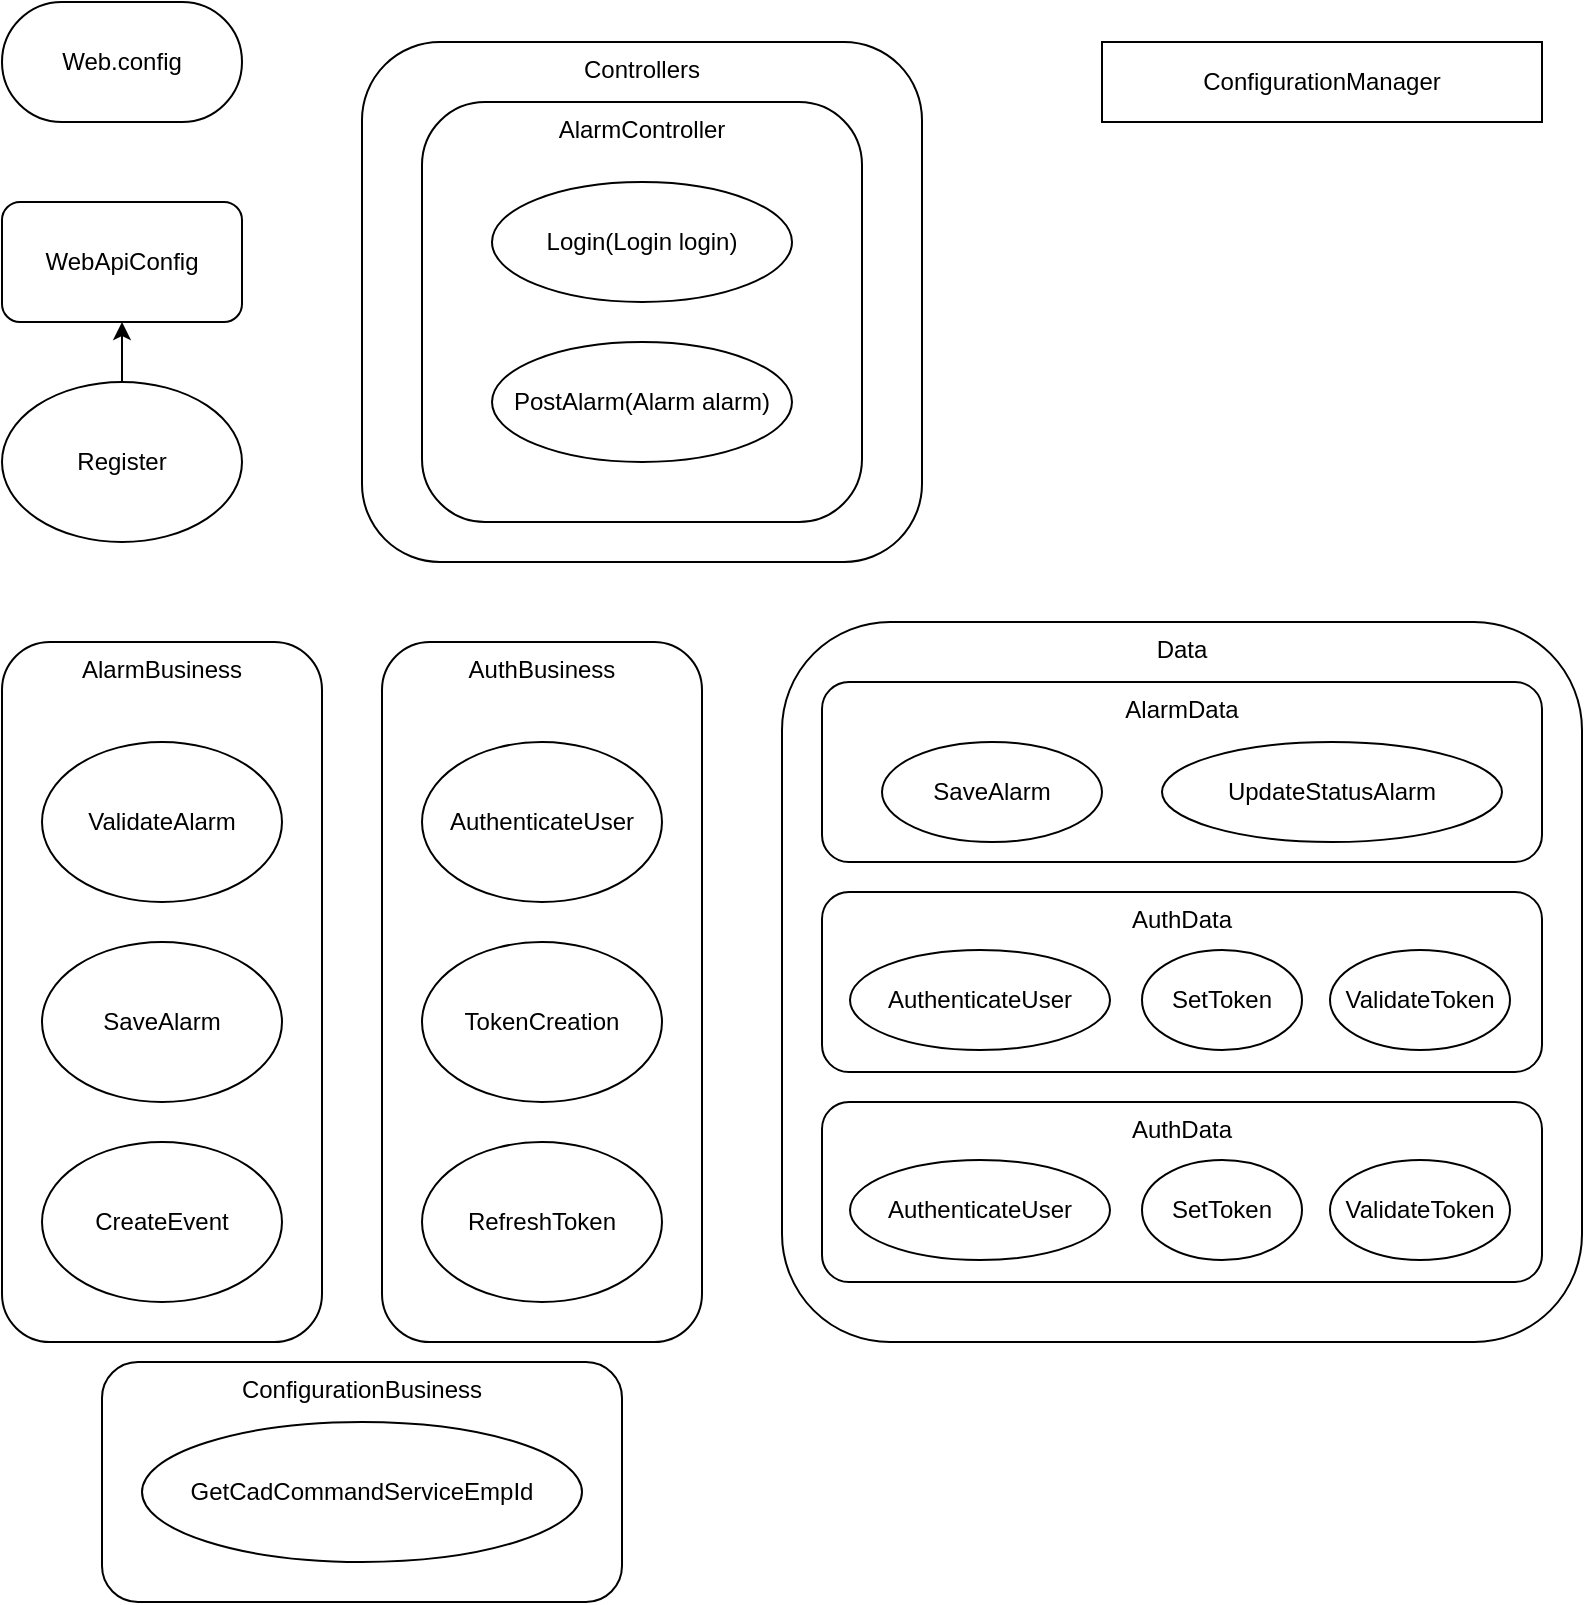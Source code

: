 <mxfile version="20.2.3" type="github"><diagram id="noMn_xTxMYdGb5nmOLw2" name="Página-1"><mxGraphModel dx="868" dy="460" grid="1" gridSize="10" guides="1" tooltips="1" connect="1" arrows="1" fold="1" page="1" pageScale="1" pageWidth="827" pageHeight="1169" math="0" shadow="0"><root><mxCell id="0"/><mxCell id="1" parent="0"/><object label="Web.config" webconfig="webconfig" id="x88G2wHDmVYNlQtJ-hRW-4"><mxCell style="rounded=1;whiteSpace=wrap;html=1;arcSize=50;" parent="1" vertex="1"><mxGeometry x="10" y="10" width="120" height="60" as="geometry"/></mxCell></object><mxCell id="THnom1odB174_TGKiIDO-1" value="WebApiConfig" style="rounded=1;whiteSpace=wrap;html=1;" vertex="1" parent="1"><mxGeometry x="10" y="110" width="120" height="60" as="geometry"/></mxCell><mxCell id="THnom1odB174_TGKiIDO-3" value="" style="edgeStyle=orthogonalEdgeStyle;rounded=0;orthogonalLoop=1;jettySize=auto;html=1;" edge="1" parent="1" source="THnom1odB174_TGKiIDO-2" target="THnom1odB174_TGKiIDO-1"><mxGeometry relative="1" as="geometry"/></mxCell><mxCell id="THnom1odB174_TGKiIDO-2" value="Register" style="ellipse;whiteSpace=wrap;html=1;" vertex="1" parent="1"><mxGeometry x="10" y="200" width="120" height="80" as="geometry"/></mxCell><mxCell id="THnom1odB174_TGKiIDO-4" value="AlarmBusiness" style="rounded=1;whiteSpace=wrap;html=1;verticalAlign=top;" vertex="1" parent="1"><mxGeometry x="10" y="330" width="160" height="350" as="geometry"/></mxCell><mxCell id="THnom1odB174_TGKiIDO-5" value="ValidateAlarm" style="ellipse;whiteSpace=wrap;html=1;" vertex="1" parent="1"><mxGeometry x="30" y="380" width="120" height="80" as="geometry"/></mxCell><mxCell id="THnom1odB174_TGKiIDO-6" value="SaveAlarm" style="ellipse;whiteSpace=wrap;html=1;" vertex="1" parent="1"><mxGeometry x="30" y="480" width="120" height="80" as="geometry"/></mxCell><mxCell id="THnom1odB174_TGKiIDO-7" value="CreateEvent" style="ellipse;whiteSpace=wrap;html=1;" vertex="1" parent="1"><mxGeometry x="30" y="580" width="120" height="80" as="geometry"/></mxCell><mxCell id="THnom1odB174_TGKiIDO-8" value="AuthBusiness" style="rounded=1;whiteSpace=wrap;html=1;verticalAlign=top;" vertex="1" parent="1"><mxGeometry x="200" y="330" width="160" height="350" as="geometry"/></mxCell><mxCell id="THnom1odB174_TGKiIDO-9" value="ConfigurationBusiness" style="rounded=1;whiteSpace=wrap;html=1;verticalAlign=top;" vertex="1" parent="1"><mxGeometry x="60" y="690" width="260" height="120" as="geometry"/></mxCell><mxCell id="THnom1odB174_TGKiIDO-11" value="TokenCreation" style="ellipse;whiteSpace=wrap;html=1;" vertex="1" parent="1"><mxGeometry x="220" y="480" width="120" height="80" as="geometry"/></mxCell><mxCell id="THnom1odB174_TGKiIDO-12" value="AuthenticateUser" style="ellipse;whiteSpace=wrap;html=1;" vertex="1" parent="1"><mxGeometry x="220" y="380" width="120" height="80" as="geometry"/></mxCell><mxCell id="THnom1odB174_TGKiIDO-13" value="RefreshToken" style="ellipse;whiteSpace=wrap;html=1;" vertex="1" parent="1"><mxGeometry x="220" y="580" width="120" height="80" as="geometry"/></mxCell><mxCell id="THnom1odB174_TGKiIDO-14" value="GetCadCommandServiceEmpId" style="ellipse;whiteSpace=wrap;html=1;" vertex="1" parent="1"><mxGeometry x="80" y="720" width="220" height="70" as="geometry"/></mxCell><mxCell id="THnom1odB174_TGKiIDO-87" value="Controllers" style="rounded=1;whiteSpace=wrap;html=1;verticalAlign=top;" vertex="1" parent="1"><mxGeometry x="190" y="30" width="280" height="260" as="geometry"/></mxCell><mxCell id="THnom1odB174_TGKiIDO-88" value="AlarmController" style="rounded=1;whiteSpace=wrap;html=1;verticalAlign=top;" vertex="1" parent="1"><mxGeometry x="220" y="60" width="220" height="210" as="geometry"/></mxCell><mxCell id="THnom1odB174_TGKiIDO-89" value="Login(Login login)" style="ellipse;whiteSpace=wrap;html=1;" vertex="1" parent="1"><mxGeometry x="255" y="100" width="150" height="60" as="geometry"/></mxCell><mxCell id="THnom1odB174_TGKiIDO-90" value="PostAlarm(Alarm alarm)" style="ellipse;whiteSpace=wrap;html=1;" vertex="1" parent="1"><mxGeometry x="255" y="180" width="150" height="60" as="geometry"/></mxCell><mxCell id="THnom1odB174_TGKiIDO-91" value="Data" style="rounded=1;whiteSpace=wrap;html=1;verticalAlign=top;" vertex="1" parent="1"><mxGeometry x="400" y="320" width="400" height="360" as="geometry"/></mxCell><mxCell id="THnom1odB174_TGKiIDO-92" value="&lt;div&gt;AlarmData&lt;br&gt;&lt;/div&gt;" style="rounded=1;whiteSpace=wrap;html=1;verticalAlign=top;" vertex="1" parent="1"><mxGeometry x="420" y="350" width="360" height="90" as="geometry"/></mxCell><mxCell id="THnom1odB174_TGKiIDO-93" value="AuthData" style="rounded=1;whiteSpace=wrap;html=1;verticalAlign=top;" vertex="1" parent="1"><mxGeometry x="420" y="455" width="360" height="90" as="geometry"/></mxCell><mxCell id="THnom1odB174_TGKiIDO-94" value="SaveAlarm" style="ellipse;whiteSpace=wrap;html=1;" vertex="1" parent="1"><mxGeometry x="450" y="380" width="110" height="50" as="geometry"/></mxCell><mxCell id="THnom1odB174_TGKiIDO-95" value="UpdateStatusAlarm" style="ellipse;whiteSpace=wrap;html=1;" vertex="1" parent="1"><mxGeometry x="590" y="380" width="170" height="50" as="geometry"/></mxCell><mxCell id="THnom1odB174_TGKiIDO-96" value="ConfigurationManager" style="rounded=0;whiteSpace=wrap;html=1;" vertex="1" parent="1"><mxGeometry x="560" y="30" width="220" height="40" as="geometry"/></mxCell><mxCell id="THnom1odB174_TGKiIDO-97" value="AuthenticateUser" style="ellipse;whiteSpace=wrap;html=1;" vertex="1" parent="1"><mxGeometry x="434" y="484" width="130" height="50" as="geometry"/></mxCell><mxCell id="THnom1odB174_TGKiIDO-98" value="SetToken" style="ellipse;whiteSpace=wrap;html=1;" vertex="1" parent="1"><mxGeometry x="580" y="484" width="80" height="50" as="geometry"/></mxCell><mxCell id="THnom1odB174_TGKiIDO-99" value="ValidateToken" style="ellipse;whiteSpace=wrap;html=1;" vertex="1" parent="1"><mxGeometry x="674" y="484" width="90" height="50" as="geometry"/></mxCell><mxCell id="THnom1odB174_TGKiIDO-100" value="AuthData" style="rounded=1;whiteSpace=wrap;html=1;verticalAlign=top;" vertex="1" parent="1"><mxGeometry x="420" y="560" width="360" height="90" as="geometry"/></mxCell><mxCell id="THnom1odB174_TGKiIDO-101" value="AuthenticateUser" style="ellipse;whiteSpace=wrap;html=1;" vertex="1" parent="1"><mxGeometry x="434" y="589" width="130" height="50" as="geometry"/></mxCell><mxCell id="THnom1odB174_TGKiIDO-102" value="SetToken" style="ellipse;whiteSpace=wrap;html=1;" vertex="1" parent="1"><mxGeometry x="580" y="589" width="80" height="50" as="geometry"/></mxCell><mxCell id="THnom1odB174_TGKiIDO-103" value="ValidateToken" style="ellipse;whiteSpace=wrap;html=1;" vertex="1" parent="1"><mxGeometry x="674" y="589" width="90" height="50" as="geometry"/></mxCell></root></mxGraphModel></diagram></mxfile>